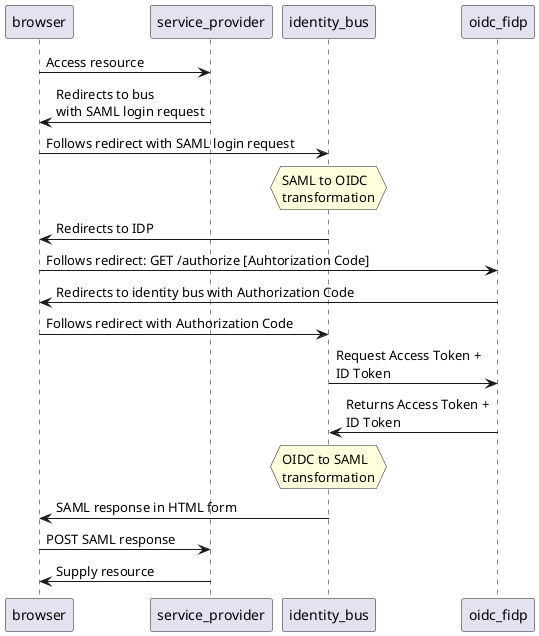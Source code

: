 @startuml
participant browser as user_agent
participant service_provider
participant identity_bus
participant oidc_fidp

user_agent -> service_provider : Access resource
service_provider -> user_agent : Redirects to bus\nwith SAML login request
user_agent -> identity_bus : Follows redirect with SAML login request

hnote over identity_bus : SAML to OIDC \ntransformation

identity_bus -> user_agent : Redirects to IDP
user_agent -> oidc_fidp : Follows redirect: GET /authorize [Auhtorization Code]

oidc_fidp -> user_agent : Redirects to identity bus with Authorization Code
user_agent -> identity_bus : Follows redirect with Authorization Code

identity_bus -> oidc_fidp : Request Access Token +\nID Token
oidc_fidp -> identity_bus : Returns Access Token +\nID Token

hnote over identity_bus : OIDC to SAML \ntransformation

identity_bus -> user_agent : SAML response in HTML form
user_agent -> service_provider : POST SAML response
service_provider -> user_agent : Supply resource

@enduml